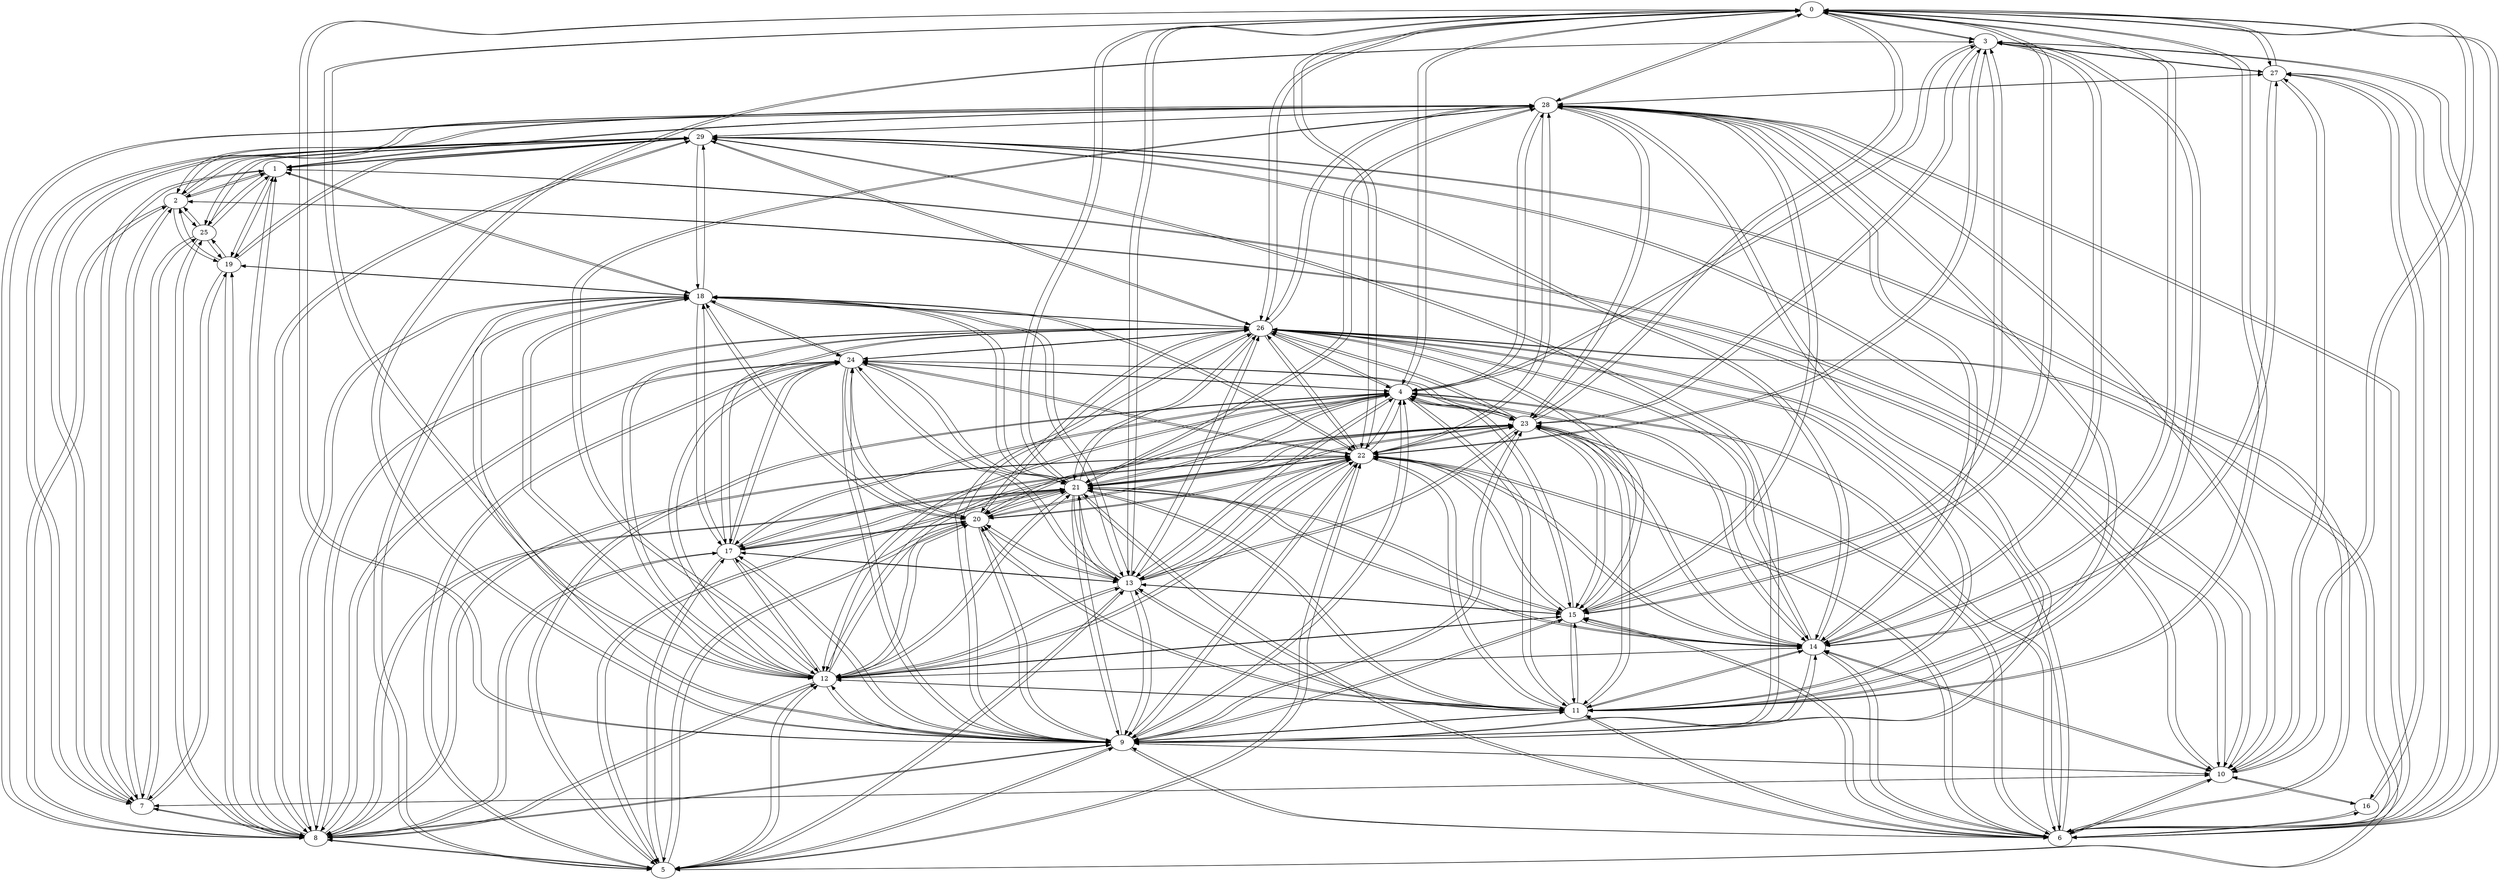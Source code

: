 digraph my_graph {
0 [label=0]
1 [label=1]
2 [label=2]
3 [label=3]
4 [label=4]
5 [label=5]
6 [label=6]
7 [label=7]
8 [label=8]
9 [label=9]
10 [label=10]
11 [label=11]
12 [label=12]
13 [label=13]
14 [label=14]
15 [label=15]
16 [label=16]
17 [label=17]
18 [label=18]
19 [label=19]
20 [label=20]
21 [label=21]
22 [label=22]
23 [label=23]
24 [label=24]
25 [label=25]
26 [label=26]
27 [label=27]
28 [label=28]
29 [label=29]
0->3
0->4
0->6
0->9
0->10
0->11
0->12
0->13
0->14
0->15
0->21
0->22
0->23
0->26
0->27
0->28
1->2
1->7
1->8
1->10
1->18
1->19
1->25
1->28
1->29
2->1
2->7
2->8
2->10
2->19
2->25
2->28
2->29
3->0
3->4
3->6
3->9
3->11
3->14
3->15
3->22
3->23
3->27
4->0
4->3
4->5
4->6
4->9
4->11
4->12
4->13
4->14
4->15
4->17
4->20
4->21
4->22
4->23
4->24
4->26
4->28
5->4
5->8
5->9
5->12
5->13
5->17
5->18
5->20
5->21
5->22
5->24
5->26
6->0
6->3
6->4
6->9
6->10
6->11
6->14
6->15
6->16
6->21
6->22
6->23
6->26
6->27
6->28
6->29
7->1
7->2
7->8
7->10
7->19
7->25
7->28
7->29
8->1
8->2
8->5
8->7
8->9
8->12
8->17
8->18
8->19
8->21
8->22
8->24
8->25
8->26
8->28
8->29
9->0
9->3
9->4
9->5
9->6
9->8
9->10
9->11
9->12
9->13
9->14
9->15
9->17
9->18
9->20
9->21
9->22
9->23
9->24
9->26
9->28
9->29
10->0
10->1
10->2
10->6
10->7
10->9
10->14
10->16
10->27
10->28
10->29
11->0
11->3
11->4
11->6
11->9
11->12
11->13
11->14
11->15
11->20
11->21
11->22
11->23
11->26
11->28
12->0
12->4
12->5
12->8
12->9
12->11
12->13
12->14
12->15
12->17
12->18
12->20
12->21
12->22
12->23
12->24
12->26
12->28
13->0
13->4
13->5
13->9
13->11
13->12
13->15
13->17
13->18
13->20
13->21
13->22
13->23
13->24
13->26
14->0
14->3
14->4
14->6
14->9
14->10
14->11
14->12
14->15
14->21
14->22
14->23
14->26
14->27
14->28
14->29
15->0
15->3
15->4
15->6
15->9
15->11
15->12
15->13
15->14
15->21
15->22
15->23
15->26
15->28
16->6
16->10
16->27
17->4
17->5
17->8
17->9
17->12
17->13
17->18
17->20
17->21
17->22
17->24
17->26
18->1
18->5
18->8
18->9
18->12
18->13
18->17
18->19
18->20
18->21
18->22
18->24
18->26
18->29
19->1
19->2
19->7
19->8
19->18
19->25
19->29
20->4
20->5
20->9
20->11
20->12
20->13
20->17
20->18
20->21
20->22
20->23
20->24
20->26
21->0
21->4
21->5
21->6
21->8
21->9
21->11
21->12
21->13
21->14
21->15
21->17
21->18
21->20
21->22
21->23
21->24
21->26
21->28
22->0
22->3
22->4
22->5
22->6
22->8
22->9
22->11
22->12
22->13
22->14
22->15
22->17
22->18
22->20
22->21
22->23
22->24
22->26
22->28
23->0
23->3
23->4
23->6
23->9
23->11
23->12
23->13
23->14
23->15
23->20
23->21
23->22
23->24
23->26
23->28
24->4
24->5
24->8
24->9
24->12
24->13
24->17
24->18
24->20
24->21
24->22
24->23
24->26
25->1
25->2
25->7
25->8
25->19
25->29
26->0
26->4
26->5
26->6
26->8
26->9
26->11
26->12
26->13
26->14
26->15
26->17
26->18
26->20
26->21
26->22
26->23
26->24
26->28
26->29
27->0
27->3
27->6
27->10
27->14
27->16
27->28
28->0
28->1
28->2
28->4
28->6
28->7
28->8
28->9
28->10
28->11
28->12
28->14
28->15
28->21
28->22
28->23
28->26
28->27
28->29
29->1
29->2
29->6
29->7
29->8
29->9
29->10
29->14
29->18
29->19
29->25
29->26
29->28
}